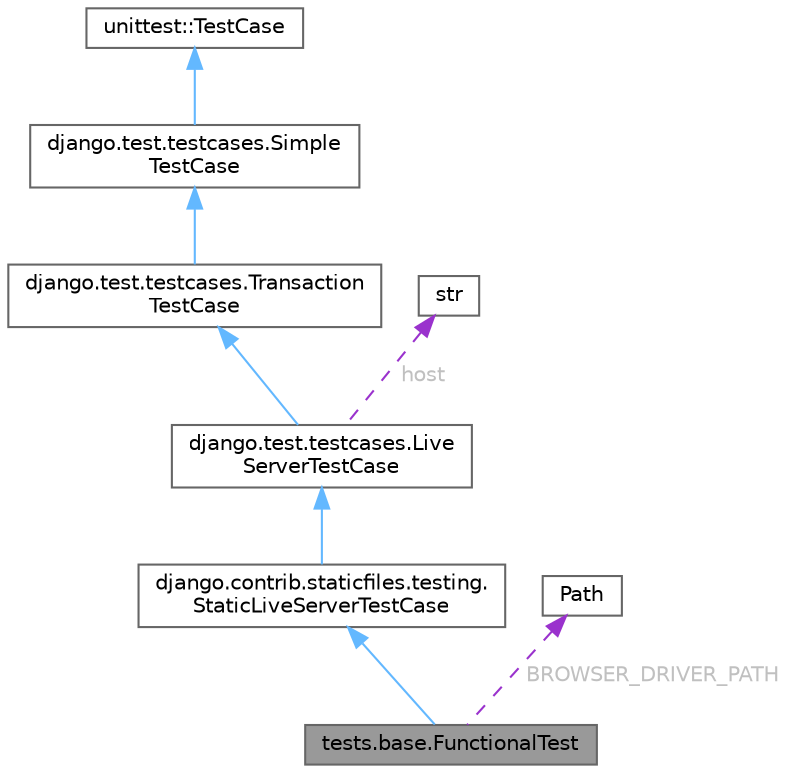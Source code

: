 digraph "tests.base.FunctionalTest"
{
 // LATEX_PDF_SIZE
  bgcolor="transparent";
  edge [fontname=Helvetica,fontsize=10,labelfontname=Helvetica,labelfontsize=10];
  node [fontname=Helvetica,fontsize=10,shape=box,height=0.2,width=0.4];
  Node1 [id="Node000001",label="tests.base.FunctionalTest",height=0.2,width=0.4,color="gray40", fillcolor="grey60", style="filled", fontcolor="black",tooltip=" "];
  Node2 -> Node1 [id="edge1_Node000001_Node000002",dir="back",color="steelblue1",style="solid",tooltip=" "];
  Node2 [id="Node000002",label="django.contrib.staticfiles.testing.\lStaticLiveServerTestCase",height=0.2,width=0.4,color="gray40", fillcolor="white", style="filled",URL="$classdjango_1_1contrib_1_1staticfiles_1_1testing_1_1_static_live_server_test_case.html",tooltip=" "];
  Node3 -> Node2 [id="edge2_Node000002_Node000003",dir="back",color="steelblue1",style="solid",tooltip=" "];
  Node3 [id="Node000003",label="django.test.testcases.Live\lServerTestCase",height=0.2,width=0.4,color="gray40", fillcolor="white", style="filled",URL="$classdjango_1_1test_1_1testcases_1_1_live_server_test_case.html",tooltip=" "];
  Node4 -> Node3 [id="edge3_Node000003_Node000004",dir="back",color="steelblue1",style="solid",tooltip=" "];
  Node4 [id="Node000004",label="django.test.testcases.Transaction\lTestCase",height=0.2,width=0.4,color="gray40", fillcolor="white", style="filled",URL="$classdjango_1_1test_1_1testcases_1_1_transaction_test_case.html",tooltip=" "];
  Node5 -> Node4 [id="edge4_Node000004_Node000005",dir="back",color="steelblue1",style="solid",tooltip=" "];
  Node5 [id="Node000005",label="django.test.testcases.Simple\lTestCase",height=0.2,width=0.4,color="gray40", fillcolor="white", style="filled",URL="$classdjango_1_1test_1_1testcases_1_1_simple_test_case.html",tooltip=" "];
  Node6 -> Node5 [id="edge5_Node000005_Node000006",dir="back",color="steelblue1",style="solid",tooltip=" "];
  Node6 [id="Node000006",label="unittest::TestCase",height=0.2,width=0.4,color="gray40", fillcolor="white", style="filled",tooltip=" "];
  Node7 -> Node3 [id="edge6_Node000003_Node000007",dir="back",color="darkorchid3",style="dashed",tooltip=" ",label=" host",fontcolor="grey" ];
  Node7 [id="Node000007",label="str",height=0.2,width=0.4,color="gray40", fillcolor="white", style="filled",tooltip=" "];
  Node8 -> Node1 [id="edge7_Node000001_Node000008",dir="back",color="darkorchid3",style="dashed",tooltip=" ",label=" BROWSER_DRIVER_PATH",fontcolor="grey" ];
  Node8 [id="Node000008",label="Path",height=0.2,width=0.4,color="gray40", fillcolor="white", style="filled",tooltip=" "];
}
